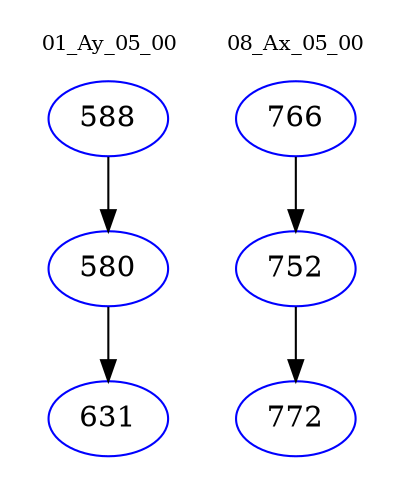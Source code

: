 digraph{
subgraph cluster_0 {
color = white
label = "01_Ay_05_00";
fontsize=10;
T0_588 [label="588", color="blue"]
T0_588 -> T0_580 [color="black"]
T0_580 [label="580", color="blue"]
T0_580 -> T0_631 [color="black"]
T0_631 [label="631", color="blue"]
}
subgraph cluster_1 {
color = white
label = "08_Ax_05_00";
fontsize=10;
T1_766 [label="766", color="blue"]
T1_766 -> T1_752 [color="black"]
T1_752 [label="752", color="blue"]
T1_752 -> T1_772 [color="black"]
T1_772 [label="772", color="blue"]
}
}
